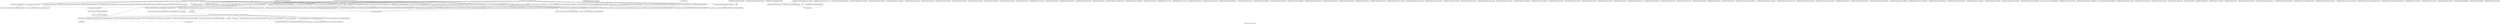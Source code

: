 digraph "Call graph: fix_press_berendsen.ll" {
	label="Call graph: fix_press_berendsen.ll";

	Node0x55ac451e5890 [shape=record,label="{_ZN9LAMMPS_NS17FixPressBerendsenC2EPNS_6LAMMPSEiPPc}"];
	Node0x55ac451e5890 -> Node0x55ac451cd740;
	Node0x55ac451e5890 -> Node0x55ac4518e310;
	Node0x55ac451e5890 -> Node0x55ac4518acb0;
	Node0x55ac451e5890 -> Node0x55ac451eee60;
	Node0x55ac451e5890 -> Node0x55ac450f5400;
	Node0x55ac451e5890 -> Node0x55ac451ed430;
	Node0x55ac451e5890 -> Node0x55ac450f7890;
	Node0x55ac451e5890 -> Node0x55ac45252180;
	Node0x55ac451e5890 -> Node0x55ac45252570;
	Node0x55ac451e5890 -> Node0x55ac451e5780;
	Node0x55ac451e5890 -> Node0x55ac450f4e50;
	Node0x55ac451e5890 -> Node0x55ac45161010;
	Node0x55ac451e5890 -> Node0x55ac450f7820;
	Node0x55ac451e5890 -> Node0x55ac450f4d50;
	Node0x55ac451e5890 -> Node0x55ac450f7d80;
	Node0x55ac451e5890 -> Node0x55ac450f75a0;
	Node0x55ac451e5890 -> Node0x55ac45158ac0;
	Node0x55ac451e5890 -> Node0x55ac450f5180;
	Node0x55ac4512a400 [shape=record,label="{_ZN9LAMMPS_NS6Modify12get_fix_listEv}"];
	Node0x55ac4512ac90 [shape=record,label="{_ZNKSt6vectorIPN9LAMMPS_NS3FixESaIS2_EE5beginEv}"];
	Node0x55ac4512ac90 -> Node0x55ac45137590;
	Node0x55ac4512c280 [shape=record,label="{_ZNKSt6vectorIPN9LAMMPS_NS3FixESaIS2_EE3endEv}"];
	Node0x55ac4512c280 -> Node0x55ac45137590;
	Node0x55ac4512d940 [shape=record,label="{_ZN9__gnu_cxxneIPKPN9LAMMPS_NS3FixESt6vectorIS3_SaIS3_EEEEbRKNS_17__normal_iteratorIT_T0_EESE_}"];
	Node0x55ac4512d940 -> Node0x55ac45139b00;
	Node0x55ac4512ed30 [shape=record,label="{_ZNK9__gnu_cxx17__normal_iteratorIPKPN9LAMMPS_NS3FixESt6vectorIS3_SaIS3_EEEdeEv}"];
	Node0x55ac45130700 [shape=record,label="{_ZN9__gnu_cxx17__normal_iteratorIPKPN9LAMMPS_NS3FixESt6vectorIS3_SaIS3_EEEppEv}"];
	Node0x55ac45132b40 [shape=record,label="{_ZNK9LAMMPS_NS6Modify17get_compute_by_idERKNSt7__cxx1112basic_stringIcSt11char_traitsIcESaIcEEE}"];
	Node0x55ac451cd740 [shape=record,label="{_ZN9LAMMPS_NS3FixC2EPNS_6LAMMPSEiPPc}"];
	Node0x55ac452630c0 [shape=record,label="{_ZN9LAMMPS_NS3Fix17setup_pre_reverseEii}"];
	Node0x55ac451ed430 [shape=record,label="{_ZN9LAMMPS_NS5Error3allERKNSt7__cxx1112basic_stringIcSt11char_traitsIcESaIcEEEiS8_}"];
	Node0x55ac4518e310 [shape=record,label="{_ZNSaIcEC1Ev}"];
	Node0x55ac4518acb0 [shape=record,label="{_ZNSt7__cxx1112basic_stringIcSt11char_traitsIcESaIcEEC2IS3_EEPKcRKS3_}"];
	Node0x55ac4518acb0 -> Node0x55ac451ed3a0;
	Node0x55ac4518acb0 -> Node0x55ac451e5800;
	Node0x55ac4518acb0 -> Node0x55ac450f4d50;
	Node0x55ac4518acb0 -> Node0x55ac450f3f00;
	Node0x55ac4518acb0 -> Node0x55ac450f9930;
	Node0x55ac450f3e50 [shape=record,label="{__gxx_personality_v0}"];
	Node0x55ac450f5400 [shape=record,label="{_ZNSt7__cxx1112basic_stringIcSt11char_traitsIcESaIcEED1Ev}"];
	Node0x55ac450f7890 [shape=record,label="{_ZNSaIcED1Ev}"];
	Node0x55ac450f4e50 [shape=record,label="{strcmp}"];
	Node0x55ac450f5180 [shape=record,label="{_ZN9LAMMPS_NS5utils7numericEPKciS2_bPNS_6LAMMPSE}"];
	Node0x55ac450f7d80 [shape=record,label="{_ZN9LAMMPS_NS5utils6strdupERKNSt7__cxx1112basic_stringIcSt11char_traitsIcESaIcEEE}"];
	Node0x55ac450f75a0 [shape=record,label="{_ZStplIcSt11char_traitsIcESaIcEENSt7__cxx1112basic_stringIT_T0_T1_EEOS8_PKS5_}"];
	Node0x55ac450f75a0 -> Node0x55ac450f47b0;
	Node0x55ac450f75a0 -> Node0x55ac45122f50;
	Node0x55ac45252570 [shape=record,label="{_ZN3fmt6v9_lmp7vformatB5cxx11ENS0_17basic_string_viewIcEENS0_17basic_format_argsINS0_20basic_format_contextINS0_8appenderEcEEEE}"];
	Node0x55ac45252180 [shape=record,label="{_ZN9LAMMPS_NS6Modify11add_computeERKNSt7__cxx1112basic_stringIcSt11char_traitsIcESaIcEEEi}"];
	Node0x55ac451eee60 [shape=record,label="{_ZN9LAMMPS_NS3FixD2Ev}"];
	Node0x55ac45196240 [shape=record,label="{_ZN9LAMMPS_NS17FixPressBerendsenD2Ev}"];
	Node0x55ac45196240 -> Node0x55ac45200560;
	Node0x55ac45196240 -> Node0x55ac4518e310;
	Node0x55ac45196240 -> Node0x55ac4518acb0;
	Node0x55ac45196240 -> Node0x55ac45114890;
	Node0x55ac45196240 -> Node0x55ac450f5400;
	Node0x55ac45196240 -> Node0x55ac450f7890;
	Node0x55ac45196240 -> Node0x55ac45262440;
	Node0x55ac45196240 -> Node0x55ac451eee60;
	Node0x55ac45200560 [shape=record,label="{_ZdaPv}"];
	Node0x55ac45114890 [shape=record,label="{_ZN9LAMMPS_NS6Modify14delete_computeERKNSt7__cxx1112basic_stringIcSt11char_traitsIcESaIcEEE}"];
	Node0x55ac45262440 [shape=record,label="{__clang_call_terminate}"];
	Node0x55ac45262440 -> Node0x55ac45119aa0;
	Node0x55ac45262440 -> Node0x55ac4511c770;
	Node0x55ac45119aa0 [shape=record,label="{__cxa_begin_catch}"];
	Node0x55ac4511c770 [shape=record,label="{_ZSt9terminatev}"];
	Node0x55ac45121fc0 [shape=record,label="{_ZN9LAMMPS_NS17FixPressBerendsenD0Ev}"];
	Node0x55ac45121fc0 -> Node0x55ac45124a10;
	Node0x55ac45124a10 [shape=record,label="{_ZdlPv}"];
	Node0x55ac45125480 [shape=record,label="{_ZN9LAMMPS_NS17FixPressBerendsen7setmaskEv}"];
	Node0x55ac45126130 [shape=record,label="{_ZN9LAMMPS_NS17FixPressBerendsen4initEv}"];
	Node0x55ac45126130 -> Node0x55ac4518e310;
	Node0x55ac45126130 -> Node0x55ac4518acb0;
	Node0x55ac45126130 -> Node0x55ac451361d0;
	Node0x55ac45126130 -> Node0x55ac45135390;
	Node0x55ac45126130 -> Node0x55ac451ed430;
	Node0x55ac45126130 -> Node0x55ac450f5400;
	Node0x55ac45126130 -> Node0x55ac450f7890;
	Node0x55ac45126130 -> Node0x55ac45200560;
	Node0x55ac45126130 -> Node0x55ac45133370;
	Node0x55ac45126130 -> Node0x55ac4512a400;
	Node0x55ac45126130 -> Node0x55ac4512ac90;
	Node0x55ac45126130 -> Node0x55ac4512c280;
	Node0x55ac45126130 -> Node0x55ac4512d940;
	Node0x55ac45126130 -> Node0x55ac4512ed30;
	Node0x55ac45126130 -> Node0x55ac450f4e50;
	Node0x55ac45126130 -> Node0x55ac45132b40;
	Node0x55ac45126130 -> Node0x55ac45130700;
	Node0x55ac45264490 [shape=record,label="{_ZNSt7__cxx1112basic_stringIcSt11char_traitsIcESaIcEE7_M_dataEPc}"];
	Node0x55ac45264410 [shape=record,label="{_ZNSt7__cxx1112basic_stringIcSt11char_traitsIcESaIcEE9_M_createERmm}"];
	Node0x55ac45264510 [shape=record,label="{_ZNSt7__cxx1112basic_stringIcSt11char_traitsIcESaIcEE11_M_capacityEm}"];
	Node0x55ac45264610 [shape=record,label="{_ZNSt7__cxx1112basic_stringIcSt11char_traitsIcESaIcEE13_S_copy_charsEPcPKcS7_}"];
	Node0x55ac45264590 [shape=record,label="{_ZNKSt7__cxx1112basic_stringIcSt11char_traitsIcESaIcEE7_M_dataEv}"];
	Node0x55ac45264690 [shape=record,label="{_ZNSt7__cxx1112basic_stringIcSt11char_traitsIcESaIcEE10_M_disposeEv}"];
	Node0x55ac45264710 [shape=record,label="{__cxa_rethrow}"];
	Node0x55ac45264790 [shape=record,label="{__cxa_end_catch}"];
	Node0x55ac45264810 [shape=record,label="{_ZNSt7__cxx1112basic_stringIcSt11char_traitsIcESaIcEE13_M_set_lengthEm}"];
	Node0x55ac45264940 [shape=record,label="{_ZSt10__distanceIPKcENSt15iterator_traitsIT_E15difference_typeES3_S3_St26random_access_iterator_tag}"];
	Node0x55ac45264890 [shape=record,label="{_ZSt19__iterator_categoryIPKcENSt15iterator_traitsIT_E17iterator_categoryERKS3_}"];
	Node0x55ac45263f50 [shape=record,label="{_ZN9__gnu_cxx11char_traitsIcE6lengthEPKc}"];
	Node0x55ac45263f50 -> Node0x55ac45264b40;
	Node0x55ac45264000 [shape=record,label="{strlen}"];
	Node0x55ac45264b40 [shape=record,label="{_ZN9__gnu_cxx11char_traitsIcE2eqERKcS3_}"];
	Node0x55ac45264080 [shape=record,label="{_ZNSaIcED2Ev}"];
	Node0x55ac450f47b0 [shape=record,label="{_ZNSt7__cxx1112basic_stringIcSt11char_traitsIcESaIcEE6appendEPKc}"];
	Node0x55ac45122f50 [shape=record,label="{_ZNSt7__cxx1112basic_stringIcSt11char_traitsIcESaIcEEC1EOS4_}"];
	Node0x55ac45158ac0 [shape=record,label="{_ZN3fmt6v9_lmp16make_format_argsINS0_20basic_format_contextINS0_8appenderEcEEJRPcEEENS0_16format_arg_storeIT_JDpNSt9remove_cvINSt16remove_referenceIT0_E4typeEE4typeEEEEDpOSB_}"];
	Node0x55ac45158ac0 -> Node0x55ac45161010;
	Node0x55ac45161010 [shape=record,label="{llvm.memcpy.p0.p0.i64}"];
	Node0x55ac451e5780 [shape=record,label="{_ZN3fmt6v9_lmp16make_format_argsINS0_20basic_format_contextINS0_8appenderEcEEJRPcS6_EEENS0_16format_arg_storeIT_JDpNSt9remove_cvINSt16remove_referenceIT0_E4typeEE4typeEEEEDpOSB_}"];
	Node0x55ac451e5780 -> Node0x55ac45161010;
	Node0x55ac45137590 [shape=record,label="{_ZN9__gnu_cxx17__normal_iteratorIPKPN9LAMMPS_NS3FixESt6vectorIS3_SaIS3_EEEC2ERKS5_}"];
	Node0x55ac45139b00 [shape=record,label="{_ZNK9__gnu_cxx17__normal_iteratorIPKPN9LAMMPS_NS3FixESt6vectorIS3_SaIS3_EEE4baseEv}"];
	Node0x55ac4513d390 [shape=record,label="{_ZN9LAMMPS_NS5Error4_allERKNSt7__cxx1112basic_stringIcSt11char_traitsIcESaIcEEEiN3fmt6v9_lmp17basic_string_viewIcEENSA_17basic_format_argsINSA_20basic_format_contextINSA_8appenderEcEEEE}"];
	Node0x55ac4513b420 [shape=record,label="{_ZN3fmt6v9_lmp17basic_string_viewIcEC2ISt11char_traitsIcESaIcEEERKNSt7__cxx1112basic_stringIcT_T0_EE}"];
	Node0x55ac4513b420 -> Node0x55ac45264d40;
	Node0x55ac4513b420 -> Node0x55ac45264df0;
	Node0x55ac45264d40 [shape=record,label="{_ZNKSt7__cxx1112basic_stringIcSt11char_traitsIcESaIcEE4dataEv}"];
	Node0x55ac45264df0 [shape=record,label="{_ZNKSt7__cxx1112basic_stringIcSt11char_traitsIcESaIcEE4sizeEv}"];
	Node0x55ac45133370 [shape=record,label="{_ZN9LAMMPS_NS5Error3allIJRPcEEEvRKNSt7__cxx1112basic_stringIcSt11char_traitsIcESaIcEEEiSB_DpOT_}"];
	Node0x55ac45133370 -> Node0x55ac4513b420;
	Node0x55ac45133370 -> Node0x55ac45158ac0;
	Node0x55ac45133370 -> Node0x55ac4513d390;
	Node0x55ac45135390 [shape=record,label="{llvm.umul.with.overflow.i64}"];
	Node0x55ac451361d0 [shape=record,label="{_Znam}"];
	Node0x55ac4513e2b0 [shape=record,label="{_ZN9LAMMPS_NS17FixPressBerendsen5setupEi}"];
	Node0x55ac4513e2b0 -> Node0x55ac4513f130;
	Node0x55ac4513f130 [shape=record,label="{_ZN9LAMMPS_NS7Compute7addstepEl}"];
	Node0x55ac45141ec0 [shape=record,label="{_ZN9LAMMPS_NS17FixPressBerendsen11end_of_stepEv}"];
	Node0x55ac45141ec0 -> Node0x55ac4513f130;
	Node0x55ac45141ec0 -> Node0x55ac45145ef0;
	Node0x55ac45141ec0 -> Node0x55ac45144f40;
	Node0x55ac45141ec0 -> Node0x55ac451430b0;
	Node0x55ac45141ec0 -> Node0x55ac451440c0;
	Node0x55ac451430b0 [shape=record,label="{_ZN9LAMMPS_NS17FixPressBerendsen6coupleEv}"];
	Node0x55ac451440c0 [shape=record,label="{llvm.fmuladd.f64}"];
	Node0x55ac45144f40 [shape=record,label="{pow}"];
	Node0x55ac45145ef0 [shape=record,label="{_ZN9LAMMPS_NS17FixPressBerendsen5remapEv}"];
	Node0x55ac45145ef0 -> Node0x55ac451440c0;
	Node0x55ac45262750 [shape=record,label="{_ZN9LAMMPS_NS17FixPressBerendsen12modify_paramEiPPc}"];
	Node0x55ac45262750 -> Node0x55ac450f4e50;
	Node0x55ac45262750 -> Node0x55ac4518e310;
	Node0x55ac45262750 -> Node0x55ac4518acb0;
	Node0x55ac45262750 -> Node0x55ac450f7890;
	Node0x55ac45262750 -> Node0x55ac450f5400;
	Node0x55ac45262750 -> Node0x55ac451ed430;
	Node0x55ac45262750 -> Node0x55ac45133370;
	Node0x55ac45262750 -> Node0x55ac45132b40;
	Node0x55ac45262750 -> Node0x55ac450f7d80;
	Node0x55ac45262750 -> Node0x55ac45200560;
	Node0x55ac45262750 -> Node0x55ac45114890;
	Node0x55ac45262750 -> Node0x55ac45262b90;
	Node0x55ac45262750 -> Node0x55ac45262b10;
	Node0x55ac45262b10 [shape=record,label="{_ZN9LAMMPS_NS5Error7warningIJRPcS3_S3_EEEvRKNSt7__cxx1112basic_stringIcSt11char_traitsIcESaIcEEEiSB_DpOT_}"];
	Node0x55ac45262b10 -> Node0x55ac4513b420;
	Node0x55ac45262b10 -> Node0x55ac45262c10;
	Node0x55ac45262b10 -> Node0x55ac45262c90;
	Node0x55ac45262b90 [shape=record,label="{_ZN9LAMMPS_NS5Error3allIJRPcS3_EEEvRKNSt7__cxx1112basic_stringIcSt11char_traitsIcESaIcEEEiSB_DpOT_}"];
	Node0x55ac45262b90 -> Node0x55ac4513b420;
	Node0x55ac45262b90 -> Node0x55ac451e5780;
	Node0x55ac45262b90 -> Node0x55ac4513d390;
	Node0x55ac45262dc0 [shape=record,label="{_ZN9LAMMPS_NS3Fix16post_constructorEv}"];
	Node0x55ac45262e40 [shape=record,label="{_ZN9LAMMPS_NS3Fix9init_listEiPNS_9NeighListE}"];
	Node0x55ac45262ec0 [shape=record,label="{_ZN9LAMMPS_NS3Fix18setup_pre_exchangeEv}"];
	Node0x55ac45262f40 [shape=record,label="{_ZN9LAMMPS_NS3Fix18setup_pre_neighborEv}"];
	Node0x55ac45262fc0 [shape=record,label="{_ZN9LAMMPS_NS3Fix19setup_post_neighborEv}"];
	Node0x55ac45263040 [shape=record,label="{_ZN9LAMMPS_NS3Fix15setup_pre_forceEi}"];
	Node0x55ac45263ea0 [shape=record,label="{_ZNSt7__cxx1112basic_stringIcSt11char_traitsIcESaIcEE16_M_construct_auxIPKcEEvT_S8_St12__false_type}"];
	Node0x55ac45263ea0 -> Node0x55ac45264100;
	Node0x55ac45263140 [shape=record,label="{_ZN9LAMMPS_NS3Fix9min_setupEi}"];
	Node0x55ac452631c0 [shape=record,label="{_ZN9LAMMPS_NS3Fix17initial_integrateEi}"];
	Node0x55ac45263240 [shape=record,label="{_ZN9LAMMPS_NS3Fix14post_integrateEv}"];
	Node0x55ac452632c0 [shape=record,label="{_ZN9LAMMPS_NS3Fix12pre_exchangeEv}"];
	Node0x55ac45263340 [shape=record,label="{_ZN9LAMMPS_NS3Fix12pre_neighborEv}"];
	Node0x55ac452633c0 [shape=record,label="{_ZN9LAMMPS_NS3Fix13post_neighborEv}"];
	Node0x55ac45263440 [shape=record,label="{_ZN9LAMMPS_NS3Fix9pre_forceEi}"];
	Node0x55ac452634c0 [shape=record,label="{_ZN9LAMMPS_NS3Fix11pre_reverseEii}"];
	Node0x55ac45263540 [shape=record,label="{_ZN9LAMMPS_NS3Fix10post_forceEi}"];
	Node0x55ac452635c0 [shape=record,label="{_ZN9LAMMPS_NS3Fix15final_integrateEv}"];
	Node0x55ac45263640 [shape=record,label="{_ZN9LAMMPS_NS3Fix15fused_integrateEi}"];
	Node0x55ac452636c0 [shape=record,label="{_ZN9LAMMPS_NS3Fix8post_runEv}"];
	Node0x55ac45263740 [shape=record,label="{_ZN9LAMMPS_NS3Fix13write_restartEP8_IO_FILE}"];
	Node0x55ac452637c0 [shape=record,label="{_ZN9LAMMPS_NS3Fix18write_restart_fileEPKc}"];
	Node0x55ac45147ca0 [shape=record,label="{_ZN9LAMMPS_NS3Fix7restartEPc}"];
	Node0x55ac45149040 [shape=record,label="{_ZN9LAMMPS_NS3Fix11grow_arraysEi}"];
	Node0x55ac4514a4f0 [shape=record,label="{_ZN9LAMMPS_NS3Fix11copy_arraysEiii}"];
	Node0x55ac4514ad80 [shape=record,label="{_ZN9LAMMPS_NS3Fix10set_arraysEi}"];
	Node0x55ac4514c530 [shape=record,label="{_ZN9LAMMPS_NS3Fix13update_arraysEii}"];
	Node0x55ac4514d3f0 [shape=record,label="{_ZN9LAMMPS_NS3Fix12set_moleculeEiiiPdS1_S1_}"];
	Node0x55ac4514e150 [shape=record,label="{_ZN9LAMMPS_NS3Fix11clear_bonusEv}"];
	Node0x55ac4514f760 [shape=record,label="{_ZN9LAMMPS_NS3Fix11pack_borderEiPiPd}"];
	Node0x55ac4514ff90 [shape=record,label="{_ZN9LAMMPS_NS3Fix13unpack_borderEiiPd}"];
	Node0x55ac45151580 [shape=record,label="{_ZN9LAMMPS_NS3Fix13pack_exchangeEiPd}"];
	Node0x55ac451524a0 [shape=record,label="{_ZN9LAMMPS_NS3Fix15unpack_exchangeEiPd}"];
	Node0x55ac45153320 [shape=record,label="{_ZN9LAMMPS_NS3Fix12pack_restartEiPd}"];
	Node0x55ac45154710 [shape=record,label="{_ZN9LAMMPS_NS3Fix14unpack_restartEii}"];
	Node0x55ac451554a0 [shape=record,label="{_ZN9LAMMPS_NS3Fix12size_restartEi}"];
	Node0x55ac45156320 [shape=record,label="{_ZN9LAMMPS_NS3Fix15maxsize_restartEv}"];
	Node0x55ac451573d0 [shape=record,label="{_ZN9LAMMPS_NS3Fix21setup_pre_force_respaEii}"];
	Node0x55ac45158190 [shape=record,label="{_ZN9LAMMPS_NS3Fix23initial_integrate_respaEiii}"];
	Node0x55ac4515a170 [shape=record,label="{_ZN9LAMMPS_NS3Fix20post_integrate_respaEii}"];
	Node0x55ac4515aed0 [shape=record,label="{_ZN9LAMMPS_NS3Fix15pre_force_respaEiii}"];
	Node0x55ac4515dff0 [shape=record,label="{_ZN9LAMMPS_NS3Fix16post_force_respaEiii}"];
	Node0x55ac45161920 [shape=record,label="{_ZN9LAMMPS_NS3Fix21final_integrate_respaEii}"];
	Node0x55ac45162330 [shape=record,label="{_ZN9LAMMPS_NS3Fix16min_pre_exchangeEv}"];
	Node0x55ac451cac70 [shape=record,label="{_ZN9LAMMPS_NS3Fix16min_pre_neighborEv}"];
	Node0x55ac451641e0 [shape=record,label="{_ZN9LAMMPS_NS3Fix17min_post_neighborEv}"];
	Node0x55ac4516b7d0 [shape=record,label="{_ZN9LAMMPS_NS3Fix13min_pre_forceEi}"];
	Node0x55ac4516dc60 [shape=record,label="{_ZN9LAMMPS_NS3Fix15min_pre_reverseEii}"];
	Node0x55ac4516de00 [shape=record,label="{_ZN9LAMMPS_NS3Fix14min_post_forceEi}"];
	Node0x55ac4516ea30 [shape=record,label="{_ZN9LAMMPS_NS3Fix10min_energyEPd}"];
	Node0x55ac451703a0 [shape=record,label="{_ZN9LAMMPS_NS3Fix9min_storeEv}"];
	Node0x55ac4511d090 [shape=record,label="{_ZN9LAMMPS_NS3Fix14min_clearstoreEv}"];
	Node0x55ac45171040 [shape=record,label="{_ZN9LAMMPS_NS3Fix13min_pushstoreEv}"];
	Node0x55ac4519fbc0 [shape=record,label="{_ZN9LAMMPS_NS3Fix12min_popstoreEv}"];
	Node0x55ac451723c0 [shape=record,label="{_ZN9LAMMPS_NS3Fix13min_reset_refEv}"];
	Node0x55ac45173240 [shape=record,label="{_ZN9LAMMPS_NS3Fix8min_stepEdPd}"];
	Node0x55ac451749d0 [shape=record,label="{_ZN9LAMMPS_NS3Fix9max_alphaEPd}"];
	Node0x55ac45175850 [shape=record,label="{_ZN9LAMMPS_NS3Fix7min_dofEv}"];
	Node0x55ac45176fe0 [shape=record,label="{_ZN9LAMMPS_NS3Fix17pack_forward_commEiPiPdiS1_}"];
	Node0x55ac45177e60 [shape=record,label="{_ZN9LAMMPS_NS3Fix19unpack_forward_commEiiPd}"];
	Node0x55ac451795f0 [shape=record,label="{_ZN9LAMMPS_NS3Fix22pack_reverse_comm_sizeEii}"];
	Node0x55ac4517a470 [shape=record,label="{_ZN9LAMMPS_NS3Fix17pack_reverse_commEiiPd}"];
	Node0x55ac4517e0d0 [shape=record,label="{_ZN9LAMMPS_NS3Fix19unpack_reverse_commEiPiPd}"];
	Node0x55ac4517ef50 [shape=record,label="{_ZN9LAMMPS_NS3Fix10reset_gridEv}"];
	Node0x55ac451817d0 [shape=record,label="{_ZN9LAMMPS_NS3Fix17pack_forward_gridEiPviPi}"];
	Node0x55ac45182650 [shape=record,label="{_ZN9LAMMPS_NS3Fix19unpack_forward_gridEiPviPi}"];
	Node0x55ac45184b80 [shape=record,label="{_ZN9LAMMPS_NS3Fix17pack_reverse_gridEiPviPi}"];
	Node0x55ac45185a00 [shape=record,label="{_ZN9LAMMPS_NS3Fix19unpack_reverse_gridEiPviPi}"];
	Node0x55ac45187f30 [shape=record,label="{_ZN9LAMMPS_NS3Fix15pack_remap_gridEiPviPi}"];
	Node0x55ac45188db0 [shape=record,label="{_ZN9LAMMPS_NS3Fix17unpack_remap_gridEiPviPi}"];
	Node0x55ac4518b300 [shape=record,label="{_ZN9LAMMPS_NS3Fix16unpack_read_gridEiPc}"];
	Node0x55ac4518c190 [shape=record,label="{_ZN9LAMMPS_NS3Fix15pack_write_gridEiPv}"];
	Node0x55ac4518e960 [shape=record,label="{_ZN9LAMMPS_NS3Fix17unpack_write_gridEiPvPi}"];
	Node0x55ac4518f7f0 [shape=record,label="{_ZN9LAMMPS_NS3Fix16get_grid_by_nameERKNSt7__cxx1112basic_stringIcSt11char_traitsIcESaIcEEERi}"];
	Node0x55ac45192890 [shape=record,label="{_ZN9LAMMPS_NS3Fix17get_grid_by_indexEi}"];
	Node0x55ac45194cc0 [shape=record,label="{_ZN9LAMMPS_NS3Fix20get_griddata_by_nameEiRKNSt7__cxx1112basic_stringIcSt11char_traitsIcESaIcEEERi}"];
	Node0x55ac451be660 [shape=record,label="{_ZN9LAMMPS_NS3Fix21get_griddata_by_indexEi}"];
	Node0x55ac45197d70 [shape=record,label="{_ZN9LAMMPS_NS3Fix14compute_scalarEv}"];
	Node0x55ac45198910 [shape=record,label="{_ZN9LAMMPS_NS3Fix14compute_vectorEi}"];
	Node0x55ac4519b060 [shape=record,label="{_ZN9LAMMPS_NS3Fix13compute_arrayEii}"];
	Node0x55ac4519c7e0 [shape=record,label="{_ZN9LAMMPS_NS3Fix3dofEi}"];
	Node0x55ac4519cf40 [shape=record,label="{_ZN9LAMMPS_NS3Fix6deformEi}"];
	Node0x55ac4519ee70 [shape=record,label="{_ZN9LAMMPS_NS3Fix12reset_targetEd}"];
	Node0x55ac451a0150 [shape=record,label="{_ZN9LAMMPS_NS3Fix8reset_dtEv}"];
	Node0x55ac451a05c0 [shape=record,label="{_ZN9LAMMPS_NS3Fix16read_data_headerEPc}"];
	Node0x55ac4520bcd0 [shape=record,label="{_ZN9LAMMPS_NS3Fix17read_data_sectionEPciS1_i}"];
	Node0x55ac45263840 [shape=record,label="{_ZN9LAMMPS_NS3Fix20read_data_skip_linesEPc}"];
	Node0x55ac452638c0 [shape=record,label="{_ZN9LAMMPS_NS3Fix17write_data_headerEP8_IO_FILEi}"];
	Node0x55ac45263940 [shape=record,label="{_ZN9LAMMPS_NS3Fix23write_data_section_sizeEiRiS1_}"];
	Node0x55ac452639c0 [shape=record,label="{_ZN9LAMMPS_NS3Fix23write_data_section_packEiPPd}"];
	Node0x55ac45263a40 [shape=record,label="{_ZN9LAMMPS_NS3Fix26write_data_section_keywordEiP8_IO_FILE}"];
	Node0x55ac45263ac0 [shape=record,label="{_ZN9LAMMPS_NS3Fix18write_data_sectionEiP8_IO_FILEiPPdi}"];
	Node0x55ac45263b40 [shape=record,label="{_ZN9LAMMPS_NS3Fix13zero_momentumEv}"];
	Node0x55ac45263bc0 [shape=record,label="{_ZN9LAMMPS_NS3Fix13zero_rotationEv}"];
	Node0x55ac45263c40 [shape=record,label="{_ZN9LAMMPS_NS3Fix15rebuild_specialEv}"];
	Node0x55ac45263cc0 [shape=record,label="{_ZN9LAMMPS_NS3Fix5imageERPiRPPd}"];
	Node0x55ac45263d40 [shape=record,label="{_ZN9LAMMPS_NS3Fix7extractEPKcRi}"];
	Node0x55ac45263dc0 [shape=record,label="{_ZN9LAMMPS_NS3Fix12memory_usageEv}"];
	Node0x55ac451ed3a0 [shape=record,label="{_ZNSt7__cxx1112basic_stringIcSt11char_traitsIcESaIcEE13_M_local_dataEv}"];
	Node0x55ac451e5800 [shape=record,label="{_ZNSt7__cxx1112basic_stringIcSt11char_traitsIcESaIcEE12_Alloc_hiderC1EPcRKS3_}"];
	Node0x55ac450f3f00 [shape=record,label="{_ZNSt7__cxx1112basic_stringIcSt11char_traitsIcESaIcEE12_M_constructIPKcEEvT_S8_}"];
	Node0x55ac450f3f00 -> Node0x55ac45263ea0;
	Node0x55ac450f4d50 [shape=record,label="{_ZNSt11char_traitsIcE6lengthEPKc}"];
	Node0x55ac450f4d50 -> Node0x55ac45263f50;
	Node0x55ac450f4d50 -> Node0x55ac45264000;
	Node0x55ac450f9930 [shape=record,label="{_ZNSt7__cxx1112basic_stringIcSt11char_traitsIcESaIcEE12_Alloc_hiderD2Ev}"];
	Node0x55ac450f9930 -> Node0x55ac45264080;
	Node0x55ac45264100 [shape=record,label="{_ZNSt7__cxx1112basic_stringIcSt11char_traitsIcESaIcEE12_M_constructIPKcEEvT_S8_St20forward_iterator_tag}"];
	Node0x55ac45264100 -> Node0x55ac452641b0;
	Node0x55ac45264100 -> Node0x55ac45264260;
	Node0x55ac45264100 -> Node0x55ac452642e0;
	Node0x55ac45264100 -> Node0x55ac45264410;
	Node0x55ac45264100 -> Node0x55ac45264490;
	Node0x55ac45264100 -> Node0x55ac45264510;
	Node0x55ac45264100 -> Node0x55ac45264590;
	Node0x55ac45264100 -> Node0x55ac45264610;
	Node0x55ac45264100 -> Node0x55ac45119aa0;
	Node0x55ac45264100 -> Node0x55ac45264690;
	Node0x55ac45264100 -> Node0x55ac45264710;
	Node0x55ac45264100 -> Node0x55ac45264790;
	Node0x55ac45264100 -> Node0x55ac45264810;
	Node0x55ac45264100 -> Node0x55ac45262440;
	Node0x55ac452641b0 [shape=record,label="{_ZN9__gnu_cxx17__is_null_pointerIKcEEbPT_}"];
	Node0x55ac45264260 [shape=record,label="{_ZSt19__throw_logic_errorPKc}"];
	Node0x55ac452642e0 [shape=record,label="{_ZSt8distanceIPKcENSt15iterator_traitsIT_E15difference_typeES3_S3_}"];
	Node0x55ac452642e0 -> Node0x55ac45264890;
	Node0x55ac452642e0 -> Node0x55ac45264940;
	Node0x55ac45262c90 [shape=record,label="{_ZN9LAMMPS_NS5Error8_warningERKNSt7__cxx1112basic_stringIcSt11char_traitsIcESaIcEEEiN3fmt6v9_lmp17basic_string_viewIcEENSA_17basic_format_argsINSA_20basic_format_contextINSA_8appenderEcEEEE}"];
	Node0x55ac45262c10 [shape=record,label="{_ZN3fmt6v9_lmp16make_format_argsINS0_20basic_format_contextINS0_8appenderEcEEJRPcS6_S6_EEENS0_16format_arg_storeIT_JDpNSt9remove_cvINSt16remove_referenceIT0_E4typeEE4typeEEEEDpOSB_}"];
	Node0x55ac45262c10 -> Node0x55ac45161010;
	Node0x55ac450f7820 [shape=record,label="{llvm.experimental.noalias.scope.decl}"];
}
